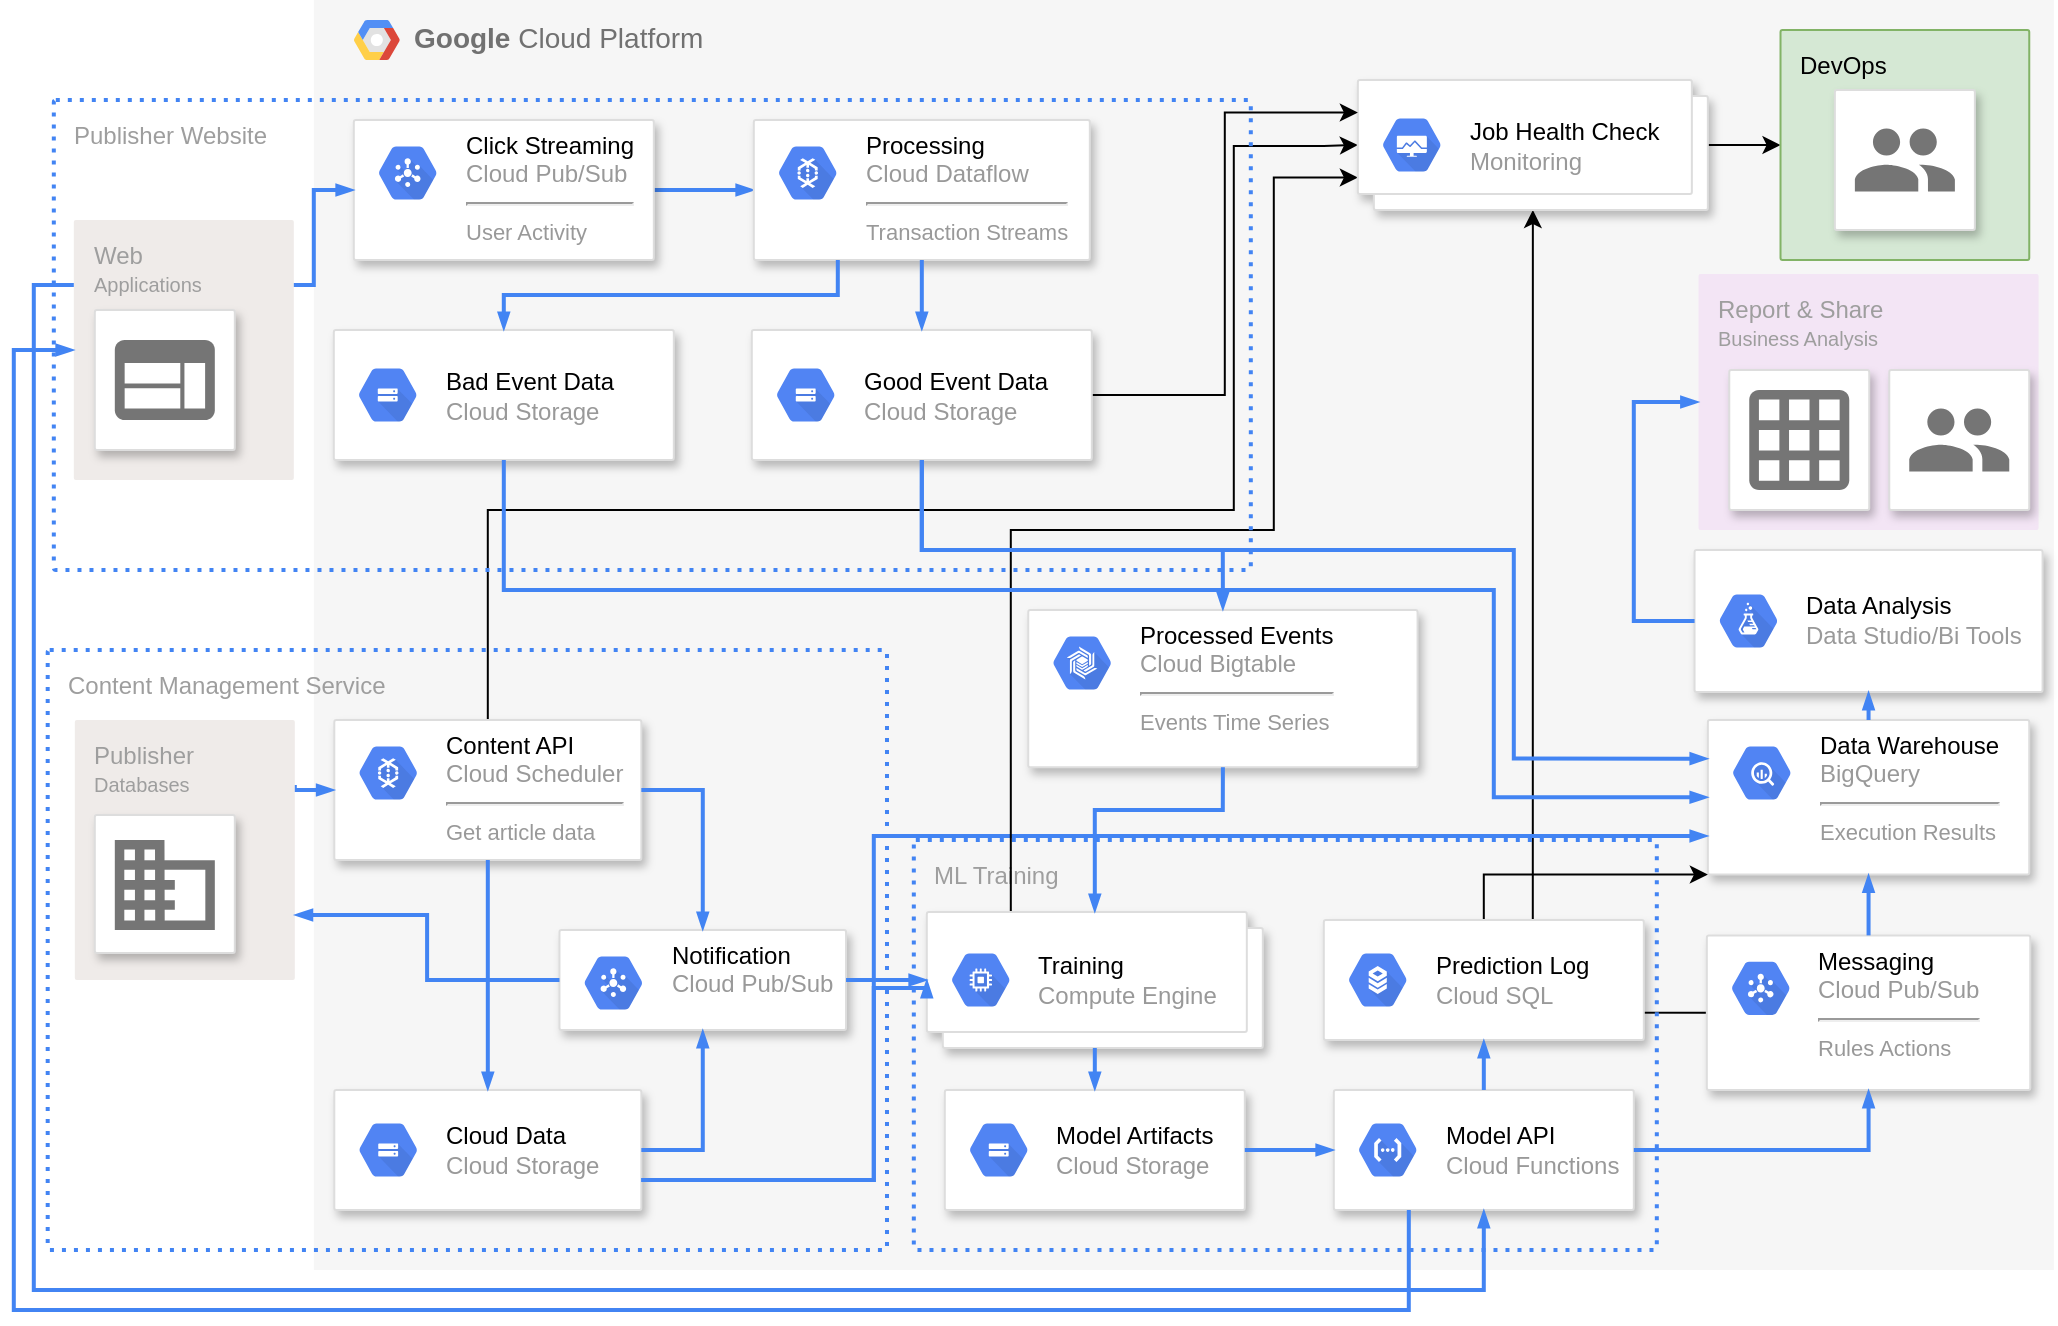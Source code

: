 <mxfile version="17.4.0" type="device"><diagram id="d1ab7348-05c3-a1e3-ca4d-12c340fd6b49" name="Page-1"><mxGraphModel dx="1193" dy="715" grid="1" gridSize="10" guides="1" tooltips="1" connect="1" arrows="1" fold="1" page="1" pageScale="1" pageWidth="1169" pageHeight="827" background="none" math="0" shadow="0"><root><mxCell id="0"/><mxCell id="1" parent="0"/><mxCell id="2" value="&lt;b&gt;Google &lt;/b&gt;Cloud Platform" style="fillColor=#F6F6F6;strokeColor=none;shadow=0;gradientColor=none;fontSize=14;align=left;spacing=10;fontColor=#717171;9E9E9E;verticalAlign=top;spacingTop=-4;fontStyle=0;spacingLeft=40;html=1;" parent="1" vertex="1"><mxGeometry x="224.91" y="100" width="870" height="635" as="geometry"/></mxCell><mxCell id="3" value="" style="shape=mxgraph.gcp2.google_cloud_platform;fillColor=#F6F6F6;strokeColor=none;shadow=0;gradientColor=none;" parent="2" vertex="1"><mxGeometry width="23" height="20" relative="1" as="geometry"><mxPoint x="20" y="10" as="offset"/></mxGeometry></mxCell><mxCell id="369" value="" style="strokeColor=#dddddd;fillColor=#ffffff;shadow=1;strokeWidth=1;rounded=1;absoluteArcSize=1;arcSize=2;fontSize=12;fontColor=#9E9E9E;align=center;html=1;" parent="2" vertex="1"><mxGeometry x="357.209" y="304.999" width="194.66" height="78.673" as="geometry"/></mxCell><mxCell id="370" value="&lt;font color=&quot;#000000&quot;&gt;Processed Events&lt;/font&gt;&lt;br&gt;Cloud Bigtable&lt;hr&gt;&lt;font style=&quot;font-size: 11px&quot;&gt;Events Time Series&lt;/font&gt;" style="dashed=0;connectable=0;html=1;fillColor=#5184F3;strokeColor=none;shape=mxgraph.gcp2.hexIcon;prIcon=cloud_bigtable;part=1;labelPosition=right;verticalLabelPosition=middle;align=left;verticalAlign=top;spacingLeft=5;fontColor=#999999;fontSize=12;spacingTop=-8;" parent="369" vertex="1"><mxGeometry width="44" height="39" relative="1" as="geometry"><mxPoint x="5" y="7" as="offset"/></mxGeometry></mxCell><mxCell id="QOru9yXWmsWSpmjQdE4l-506" style="edgeStyle=orthogonalEdgeStyle;rounded=0;orthogonalLoop=1;jettySize=auto;html=1;exitX=0;exitY=0.5;exitDx=0;exitDy=0;entryX=0.5;entryY=1;entryDx=0;entryDy=0;fontColor=#000000;" edge="1" parent="2" source="380" target="QOru9yXWmsWSpmjQdE4l-496"><mxGeometry relative="1" as="geometry"><Array as="points"><mxPoint x="609" y="506"/></Array></mxGeometry></mxCell><mxCell id="380" value="" style="strokeColor=#dddddd;fillColor=#ffffff;shadow=1;strokeWidth=1;rounded=1;absoluteArcSize=1;arcSize=2;fontSize=12;fontColor=#9E9E9E;align=center;html=1;" parent="2" vertex="1"><mxGeometry x="696.512" y="467.694" width="161.718" height="77.304" as="geometry"/></mxCell><mxCell id="381" value="&lt;font color=&quot;#000000&quot;&gt;Messaging&lt;/font&gt;&lt;br&gt;Cloud Pub/Sub&lt;hr&gt;&lt;font style=&quot;font-size: 11px&quot;&gt;Rules Actions&lt;/font&gt;" style="dashed=0;connectable=0;html=1;fillColor=#5184F3;strokeColor=none;shape=mxgraph.gcp2.hexIcon;prIcon=cloud_pubsub;part=1;labelPosition=right;verticalLabelPosition=middle;align=left;verticalAlign=top;spacingLeft=5;fontColor=#999999;fontSize=12;spacingTop=-8;" parent="380" vertex="1"><mxGeometry width="44" height="39" relative="1" as="geometry"><mxPoint x="5" y="7" as="offset"/></mxGeometry></mxCell><mxCell id="384" value="" style="strokeColor=#dddddd;fillColor=#ffffff;shadow=1;strokeWidth=1;rounded=1;absoluteArcSize=1;arcSize=2;fontSize=12;fontColor=#9E9E9E;align=center;html=1;" parent="2" vertex="1"><mxGeometry x="697.024" y="359.995" width="160.694" height="77.304" as="geometry"/></mxCell><mxCell id="385" value="&lt;font color=&quot;#000000&quot;&gt;Data Warehouse&lt;/font&gt;&lt;br&gt;BigQuery&lt;hr&gt;&lt;font style=&quot;font-size: 11px&quot;&gt;Execution Results&lt;/font&gt;" style="dashed=0;connectable=0;html=1;fillColor=#5184F3;strokeColor=none;shape=mxgraph.gcp2.hexIcon;prIcon=bigquery;part=1;labelPosition=right;verticalLabelPosition=middle;align=left;verticalAlign=top;spacingLeft=5;fontColor=#999999;fontSize=12;spacingTop=-8;" parent="384" vertex="1"><mxGeometry width="44" height="39" relative="1" as="geometry"><mxPoint x="5" y="7" as="offset"/></mxGeometry></mxCell><mxCell id="386" value="" style="strokeColor=#dddddd;fillColor=#ffffff;shadow=1;strokeWidth=1;rounded=1;absoluteArcSize=1;arcSize=2;fontSize=12;fontColor=#9E9E9E;align=center;html=1;" parent="2" vertex="1"><mxGeometry x="690.371" y="275.0" width="174" height="70.96" as="geometry"/></mxCell><mxCell id="387" value="&lt;font color=&quot;#000000&quot;&gt;Data Analysis&lt;/font&gt;&lt;br&gt;Data Studio/Bi Tools" style="dashed=0;connectable=0;html=1;fillColor=#5184F3;strokeColor=none;shape=mxgraph.gcp2.hexIcon;prIcon=cloud_datalab;part=1;labelPosition=right;verticalLabelPosition=middle;align=left;verticalAlign=middle;spacingLeft=5;fontColor=#999999;fontSize=12;" parent="386" vertex="1"><mxGeometry y="0.5" width="44" height="39" relative="1" as="geometry"><mxPoint x="5" y="-19.5" as="offset"/></mxGeometry></mxCell><mxCell id="355" value="Content Management Service" style="rounded=1;absoluteArcSize=1;arcSize=2;html=1;strokeColor=#4284F3;gradientColor=none;shadow=0;dashed=1;fontSize=12;fontColor=#9E9E9E;align=left;verticalAlign=top;spacing=10;spacingTop=-4;fillColor=none;dashPattern=1 2;strokeWidth=2;" parent="2" vertex="1"><mxGeometry x="-133.059" y="325" width="419.647" height="300" as="geometry"/></mxCell><mxCell id="QOru9yXWmsWSpmjQdE4l-500" style="edgeStyle=orthogonalEdgeStyle;rounded=0;orthogonalLoop=1;jettySize=auto;html=1;exitX=0.5;exitY=0;exitDx=0;exitDy=0;fontColor=#000000;entryX=0;entryY=0.5;entryDx=0;entryDy=0;" edge="1" parent="2" source="365" target="QOru9yXWmsWSpmjQdE4l-496"><mxGeometry relative="1" as="geometry"><mxPoint x="505" y="115" as="targetPoint"/><Array as="points"><mxPoint x="87" y="255"/><mxPoint x="460" y="255"/><mxPoint x="460" y="73"/><mxPoint x="505" y="73"/></Array></mxGeometry></mxCell><mxCell id="365" value="" style="strokeColor=#dddddd;fillColor=#ffffff;shadow=1;strokeWidth=1;rounded=1;absoluteArcSize=1;arcSize=2;fontSize=12;fontColor=#9E9E9E;align=center;html=1;" parent="2" vertex="1"><mxGeometry x="10.235" y="360" width="153.529" height="70" as="geometry"/></mxCell><mxCell id="366" value="&lt;font color=&quot;#000000&quot;&gt;Content API&lt;/font&gt;&lt;br&gt;Cloud Scheduler&lt;hr&gt;&lt;span style=&quot;font-size: 11px&quot;&gt;Get article data&lt;/span&gt;" style="dashed=0;connectable=0;html=1;fillColor=#5184F3;strokeColor=none;shape=mxgraph.gcp2.hexIcon;prIcon=cloud_dataflow;part=1;labelPosition=right;verticalLabelPosition=middle;align=left;verticalAlign=top;spacingLeft=5;fontColor=#999999;fontSize=12;spacingTop=-8;" parent="365" vertex="1"><mxGeometry width="44" height="39" relative="1" as="geometry"><mxPoint x="5" y="7" as="offset"/></mxGeometry></mxCell><mxCell id="367" value="" style="strokeColor=#dddddd;fillColor=#ffffff;shadow=1;strokeWidth=1;rounded=1;absoluteArcSize=1;arcSize=2;fontSize=12;fontColor=#9E9E9E;align=center;html=1;" parent="2" vertex="1"><mxGeometry x="10.235" y="545" width="153.529" height="60" as="geometry"/></mxCell><mxCell id="368" value="&lt;font color=&quot;#000000&quot;&gt;Cloud Data&lt;/font&gt;&lt;br&gt;Cloud Storage" style="dashed=0;connectable=0;html=1;fillColor=#5184F3;strokeColor=none;shape=mxgraph.gcp2.hexIcon;prIcon=cloud_storage;part=1;labelPosition=right;verticalLabelPosition=middle;align=left;verticalAlign=middle;spacingLeft=5;fontColor=#999999;fontSize=12;" parent="367" vertex="1"><mxGeometry y="0.5" width="44" height="39" relative="1" as="geometry"><mxPoint x="5" y="-19.5" as="offset"/></mxGeometry></mxCell><mxCell id="402" style="edgeStyle=orthogonalEdgeStyle;rounded=0;html=1;exitX=0.5;exitY=1;dashed=0;labelBackgroundColor=none;startArrow=none;startFill=0;startSize=4;endArrow=blockThin;endFill=1;endSize=4;strokeColor=#4284F3;strokeWidth=2;fontSize=12;exitDx=0;exitDy=0;entryX=0.5;entryY=0;entryDx=0;entryDy=0;" parent="2" source="365" target="367" edge="1"><mxGeometry relative="1" as="geometry"/></mxCell><mxCell id="QOru9yXWmsWSpmjQdE4l-462" value="" style="strokeColor=#dddddd;fillColor=#ffffff;shadow=1;strokeWidth=1;rounded=1;absoluteArcSize=1;arcSize=2;fontSize=12;fontColor=#9E9E9E;align=center;html=1;" vertex="1" parent="2"><mxGeometry x="122.824" y="465" width="143.294" height="50" as="geometry"/></mxCell><mxCell id="QOru9yXWmsWSpmjQdE4l-463" value="&lt;font color=&quot;#000000&quot;&gt;Notification&lt;/font&gt;&lt;br&gt;Cloud Pub/Sub" style="dashed=0;connectable=0;html=1;fillColor=#5184F3;strokeColor=none;shape=mxgraph.gcp2.hexIcon;prIcon=cloud_pubsub;part=1;labelPosition=right;verticalLabelPosition=middle;align=left;verticalAlign=top;spacingLeft=5;fontColor=#999999;fontSize=12;spacingTop=-8;" vertex="1" parent="QOru9yXWmsWSpmjQdE4l-462"><mxGeometry width="44" height="39" relative="1" as="geometry"><mxPoint x="5" y="7" as="offset"/></mxGeometry></mxCell><mxCell id="QOru9yXWmsWSpmjQdE4l-465" style="edgeStyle=orthogonalEdgeStyle;rounded=0;html=1;exitX=1;exitY=0.5;dashed=0;labelBackgroundColor=none;startArrow=none;startFill=0;startSize=4;endArrow=blockThin;endFill=1;endSize=4;strokeColor=#4284F3;strokeWidth=2;fontSize=12;exitDx=0;exitDy=0;entryX=0.5;entryY=0;entryDx=0;entryDy=0;" edge="1" parent="2" source="365" target="QOru9yXWmsWSpmjQdE4l-462"><mxGeometry relative="1" as="geometry"><mxPoint x="97.235" y="440" as="sourcePoint"/><mxPoint x="97.235" y="555" as="targetPoint"/></mxGeometry></mxCell><mxCell id="QOru9yXWmsWSpmjQdE4l-466" style="edgeStyle=orthogonalEdgeStyle;rounded=0;html=1;exitX=1;exitY=0.5;dashed=0;labelBackgroundColor=none;startArrow=none;startFill=0;startSize=4;endArrow=blockThin;endFill=1;endSize=4;strokeColor=#4284F3;strokeWidth=2;fontSize=12;exitDx=0;exitDy=0;entryX=0.5;entryY=1;entryDx=0;entryDy=0;" edge="1" parent="2" source="367" target="QOru9yXWmsWSpmjQdE4l-462"><mxGeometry relative="1" as="geometry"><mxPoint x="97.235" y="440" as="sourcePoint"/><mxPoint x="97.235" y="555" as="targetPoint"/></mxGeometry></mxCell><mxCell id="QOru9yXWmsWSpmjQdE4l-481" style="edgeStyle=orthogonalEdgeStyle;rounded=0;html=1;exitX=1;exitY=0.75;dashed=0;labelBackgroundColor=none;startArrow=none;startFill=0;startSize=4;endArrow=blockThin;endFill=1;endSize=4;strokeColor=#4284F3;strokeWidth=2;fontSize=12;exitDx=0;exitDy=0;entryX=0;entryY=0.75;entryDx=0;entryDy=0;" edge="1" parent="2" source="367" target="384"><mxGeometry relative="1" as="geometry"><mxPoint x="173.765" y="600" as="sourcePoint"/><mxPoint x="301.5" y="500" as="targetPoint"/><Array as="points"><mxPoint x="280" y="590"/><mxPoint x="280" y="418"/></Array></mxGeometry></mxCell><mxCell id="QOru9yXWmsWSpmjQdE4l-472" value="ML Training" style="rounded=1;absoluteArcSize=1;arcSize=2;html=1;strokeColor=#4284F3;gradientColor=none;shadow=0;dashed=1;fontSize=12;fontColor=#9E9E9E;align=left;verticalAlign=top;spacing=10;spacingTop=-4;fillColor=none;dashPattern=1 2;strokeWidth=2;" vertex="1" parent="2"><mxGeometry x="300" y="420" width="371.5" height="205" as="geometry"/></mxCell><mxCell id="QOru9yXWmsWSpmjQdE4l-501" style="edgeStyle=orthogonalEdgeStyle;rounded=0;orthogonalLoop=1;jettySize=auto;html=1;exitX=0.25;exitY=0;exitDx=0;exitDy=0;fontColor=#000000;entryX=0;entryY=0.75;entryDx=0;entryDy=0;" edge="1" parent="2" source="QOru9yXWmsWSpmjQdE4l-436" target="QOru9yXWmsWSpmjQdE4l-496"><mxGeometry relative="1" as="geometry"><Array as="points"><mxPoint x="348" y="265"/><mxPoint x="480" y="265"/><mxPoint x="480" y="89"/></Array></mxGeometry></mxCell><mxCell id="QOru9yXWmsWSpmjQdE4l-436" value="" style="shape=mxgraph.gcp2.doubleRect;strokeColor=#dddddd;fillColor=#ffffff;shadow=1;strokeWidth=1;fontSize=12;fontColor=#9E9E9E;align=center;html=1;" vertex="1" parent="2"><mxGeometry x="306.5" y="456" width="168" height="68" as="geometry"/></mxCell><mxCell id="QOru9yXWmsWSpmjQdE4l-437" value="&lt;font color=&quot;#000000&quot;&gt;Training&lt;/font&gt;&lt;br&gt;Compute Engine" style="dashed=0;connectable=0;html=1;fillColor=#5184F3;strokeColor=none;shape=mxgraph.gcp2.hexIcon;prIcon=compute_engine;part=1;labelPosition=right;verticalLabelPosition=middle;align=left;verticalAlign=middle;spacingLeft=5;fontColor=#999999;fontSize=12;" vertex="1" parent="QOru9yXWmsWSpmjQdE4l-436"><mxGeometry y="0.5" width="44" height="39" relative="1" as="geometry"><mxPoint x="5" y="-19.5" as="offset"/></mxGeometry></mxCell><mxCell id="QOru9yXWmsWSpmjQdE4l-507" style="edgeStyle=orthogonalEdgeStyle;rounded=0;orthogonalLoop=1;jettySize=auto;html=1;exitX=0.5;exitY=0;exitDx=0;exitDy=0;entryX=0;entryY=1;entryDx=0;entryDy=0;fontColor=#000000;" edge="1" parent="2" source="QOru9yXWmsWSpmjQdE4l-456" target="384"><mxGeometry relative="1" as="geometry"><Array as="points"><mxPoint x="585" y="437"/></Array></mxGeometry></mxCell><mxCell id="QOru9yXWmsWSpmjQdE4l-456" value="" style="strokeColor=#dddddd;shadow=1;strokeWidth=1;rounded=1;absoluteArcSize=1;arcSize=2;fontColor=#000000;" vertex="1" parent="2"><mxGeometry x="505" y="460" width="160" height="60" as="geometry"/></mxCell><mxCell id="QOru9yXWmsWSpmjQdE4l-457" value="&lt;font color=&quot;#000000&quot;&gt;Prediction Log&lt;/font&gt;&lt;br&gt;Cloud SQL" style="sketch=0;dashed=0;connectable=0;html=1;fillColor=#5184F3;strokeColor=none;shape=mxgraph.gcp2.hexIcon;prIcon=cloud_sql;part=1;labelPosition=right;verticalLabelPosition=middle;align=left;verticalAlign=middle;spacingLeft=5;fontColor=#999999;fontSize=12;" vertex="1" parent="QOru9yXWmsWSpmjQdE4l-456"><mxGeometry y="0.5" width="44" height="39" relative="1" as="geometry"><mxPoint x="5" y="-19.5" as="offset"/></mxGeometry></mxCell><mxCell id="QOru9yXWmsWSpmjQdE4l-438" value="" style="strokeColor=#dddddd;fillColor=#ffffff;shadow=1;strokeWidth=1;rounded=1;absoluteArcSize=1;arcSize=2;fontSize=12;fontColor=#9E9E9E;align=center;html=1;" vertex="1" parent="2"><mxGeometry x="315.5" y="545" width="150" height="60" as="geometry"/></mxCell><mxCell id="QOru9yXWmsWSpmjQdE4l-439" value="&lt;font color=&quot;#000000&quot;&gt;Model Artifacts&lt;/font&gt;&lt;br&gt;Cloud Storage" style="dashed=0;connectable=0;html=1;fillColor=#5184F3;strokeColor=none;shape=mxgraph.gcp2.hexIcon;prIcon=cloud_storage;part=1;labelPosition=right;verticalLabelPosition=middle;align=left;verticalAlign=middle;spacingLeft=5;fontColor=#999999;fontSize=12;" vertex="1" parent="QOru9yXWmsWSpmjQdE4l-438"><mxGeometry y="0.5" width="44" height="39" relative="1" as="geometry"><mxPoint x="5" y="-19.5" as="offset"/></mxGeometry></mxCell><mxCell id="QOru9yXWmsWSpmjQdE4l-447" value="" style="strokeColor=#dddddd;shadow=1;strokeWidth=1;rounded=1;absoluteArcSize=1;arcSize=2;fontColor=#000000;" vertex="1" parent="2"><mxGeometry x="510" y="545" width="150" height="60" as="geometry"/></mxCell><mxCell id="QOru9yXWmsWSpmjQdE4l-448" value="&lt;font color=&quot;#000000&quot;&gt;Model API&lt;/font&gt;&lt;br&gt;Cloud Functions" style="sketch=0;dashed=0;connectable=0;html=1;fillColor=#5184F3;strokeColor=none;shape=mxgraph.gcp2.hexIcon;prIcon=cloud_functions;part=1;labelPosition=right;verticalLabelPosition=middle;align=left;verticalAlign=middle;spacingLeft=5;fontColor=#999999;fontSize=12;" vertex="1" parent="QOru9yXWmsWSpmjQdE4l-447"><mxGeometry y="0.5" width="44" height="39" relative="1" as="geometry"><mxPoint x="5" y="-19.5" as="offset"/></mxGeometry></mxCell><mxCell id="QOru9yXWmsWSpmjQdE4l-460" style="edgeStyle=orthogonalEdgeStyle;rounded=0;html=1;dashed=0;labelBackgroundColor=none;startArrow=none;startFill=0;startSize=4;endArrow=blockThin;endFill=1;endSize=4;strokeColor=#4284F3;strokeWidth=2;fontSize=12;entryX=0.5;entryY=0;entryDx=0;entryDy=0;exitX=0.5;exitY=1;exitDx=0;exitDy=0;" edge="1" parent="2" source="369" target="QOru9yXWmsWSpmjQdE4l-436"><mxGeometry relative="1" as="geometry"><mxPoint x="530" y="745" as="sourcePoint"/><mxPoint x="385.5" y="555" as="targetPoint"/><Array as="points"><mxPoint x="444" y="405"/><mxPoint x="376" y="405"/></Array></mxGeometry></mxCell><mxCell id="QOru9yXWmsWSpmjQdE4l-467" style="edgeStyle=orthogonalEdgeStyle;rounded=0;html=1;exitX=1;exitY=0.75;dashed=0;labelBackgroundColor=none;startArrow=none;startFill=0;startSize=4;endArrow=blockThin;endFill=1;endSize=4;strokeColor=#4284F3;strokeWidth=2;fontSize=12;exitDx=0;exitDy=0;entryX=0;entryY=0.5;entryDx=0;entryDy=0;" edge="1" parent="2" source="367" target="QOru9yXWmsWSpmjQdE4l-436"><mxGeometry relative="1" as="geometry"><mxPoint x="170" y="585" as="sourcePoint"/><mxPoint x="200" y="525" as="targetPoint"/><Array as="points"><mxPoint x="280" y="590"/><mxPoint x="280" y="494"/><mxPoint x="307" y="494"/></Array></mxGeometry></mxCell><mxCell id="QOru9yXWmsWSpmjQdE4l-468" style="edgeStyle=orthogonalEdgeStyle;rounded=0;html=1;exitX=1;exitY=0.5;dashed=0;labelBackgroundColor=none;startArrow=none;startFill=0;startSize=4;endArrow=blockThin;endFill=1;endSize=4;strokeColor=#4284F3;strokeWidth=2;fontSize=12;exitDx=0;exitDy=0;entryX=0;entryY=0.5;entryDx=0;entryDy=0;" edge="1" parent="2" source="QOru9yXWmsWSpmjQdE4l-462" target="QOru9yXWmsWSpmjQdE4l-436"><mxGeometry relative="1" as="geometry"><mxPoint x="170" y="585" as="sourcePoint"/><mxPoint x="200" y="525" as="targetPoint"/></mxGeometry></mxCell><mxCell id="QOru9yXWmsWSpmjQdE4l-441" style="edgeStyle=orthogonalEdgeStyle;rounded=0;html=1;dashed=0;labelBackgroundColor=none;startArrow=none;startFill=0;startSize=4;endArrow=blockThin;endFill=1;endSize=4;strokeColor=#4284F3;strokeWidth=2;fontSize=12;exitX=0.5;exitY=1;exitDx=0;exitDy=0;entryX=0.5;entryY=0;entryDx=0;entryDy=0;" edge="1" parent="2" source="QOru9yXWmsWSpmjQdE4l-436" target="QOru9yXWmsWSpmjQdE4l-438"><mxGeometry relative="1" as="geometry"><mxPoint x="314" y="140" as="sourcePoint"/><mxPoint x="314" y="175" as="targetPoint"/></mxGeometry></mxCell><mxCell id="QOru9yXWmsWSpmjQdE4l-444" style="edgeStyle=orthogonalEdgeStyle;rounded=0;html=1;exitX=1;exitY=0.5;dashed=0;labelBackgroundColor=none;startArrow=none;startFill=0;startSize=4;endArrow=blockThin;endFill=1;endSize=4;strokeColor=#4284F3;strokeWidth=2;fontSize=12;exitDx=0;exitDy=0;entryX=0;entryY=0.5;entryDx=0;entryDy=0;" edge="1" parent="2" source="QOru9yXWmsWSpmjQdE4l-438" target="QOru9yXWmsWSpmjQdE4l-447"><mxGeometry relative="1" as="geometry"><mxPoint x="105" y="440" as="sourcePoint"/><mxPoint x="510" y="575" as="targetPoint"/></mxGeometry></mxCell><mxCell id="QOru9yXWmsWSpmjQdE4l-458" style="edgeStyle=orthogonalEdgeStyle;rounded=0;html=1;exitX=0.5;exitY=0;dashed=0;labelBackgroundColor=none;startArrow=none;startFill=0;startSize=4;endArrow=blockThin;endFill=1;endSize=4;strokeColor=#4284F3;strokeWidth=2;fontSize=12;exitDx=0;exitDy=0;entryX=0.5;entryY=1;entryDx=0;entryDy=0;" edge="1" parent="2" source="QOru9yXWmsWSpmjQdE4l-447" target="QOru9yXWmsWSpmjQdE4l-456"><mxGeometry relative="1" as="geometry"><mxPoint x="460.5" y="585" as="sourcePoint"/><mxPoint x="500" y="585" as="targetPoint"/></mxGeometry></mxCell><mxCell id="QOru9yXWmsWSpmjQdE4l-482" style="edgeStyle=orthogonalEdgeStyle;rounded=0;html=1;dashed=0;labelBackgroundColor=none;startArrow=none;startFill=0;startSize=4;endArrow=blockThin;endFill=1;endSize=4;strokeColor=#4284F3;strokeWidth=2;fontSize=12;entryX=0.5;entryY=1;entryDx=0;entryDy=0;exitX=1;exitY=0.5;exitDx=0;exitDy=0;" edge="1" parent="2" source="QOru9yXWmsWSpmjQdE4l-447" target="380"><mxGeometry relative="1" as="geometry"><mxPoint x="460" y="675" as="sourcePoint"/><mxPoint x="204.471" y="525" as="targetPoint"/></mxGeometry></mxCell><mxCell id="QOru9yXWmsWSpmjQdE4l-483" style="edgeStyle=orthogonalEdgeStyle;rounded=0;html=1;dashed=0;labelBackgroundColor=none;startArrow=none;startFill=0;startSize=4;endArrow=blockThin;endFill=1;endSize=4;strokeColor=#4284F3;strokeWidth=2;fontSize=12;entryX=0.5;entryY=1;entryDx=0;entryDy=0;exitX=0.5;exitY=0;exitDx=0;exitDy=0;" edge="1" parent="2" source="380" target="384"><mxGeometry relative="1" as="geometry"><mxPoint x="670" y="585" as="sourcePoint"/><mxPoint x="787.882" y="554.998" as="targetPoint"/></mxGeometry></mxCell><mxCell id="QOru9yXWmsWSpmjQdE4l-485" style="edgeStyle=orthogonalEdgeStyle;rounded=0;html=1;dashed=0;labelBackgroundColor=none;startArrow=none;startFill=0;startSize=4;endArrow=blockThin;endFill=1;endSize=4;strokeColor=#4284F3;strokeWidth=2;fontSize=12;exitX=0.5;exitY=0;exitDx=0;exitDy=0;entryX=0.5;entryY=1;entryDx=0;entryDy=0;" edge="1" parent="2" source="384" target="386"><mxGeometry relative="1" as="geometry"><mxPoint x="314" y="140" as="sourcePoint"/><mxPoint x="770" y="-15" as="targetPoint"/><Array as="points"/></mxGeometry></mxCell><mxCell id="QOru9yXWmsWSpmjQdE4l-503" style="edgeStyle=orthogonalEdgeStyle;rounded=0;orthogonalLoop=1;jettySize=auto;html=1;exitX=1;exitY=0.5;exitDx=0;exitDy=0;entryX=0;entryY=0.5;entryDx=0;entryDy=0;fontColor=#000000;" edge="1" parent="2" source="QOru9yXWmsWSpmjQdE4l-496" target="QOru9yXWmsWSpmjQdE4l-473"><mxGeometry relative="1" as="geometry"/></mxCell><mxCell id="QOru9yXWmsWSpmjQdE4l-496" value="" style="shape=mxgraph.gcp2.doubleRect;strokeColor=#dddddd;shadow=1;strokeWidth=1;fontColor=#000000;" vertex="1" parent="2"><mxGeometry x="522.02" y="40" width="175" height="65" as="geometry"/></mxCell><mxCell id="QOru9yXWmsWSpmjQdE4l-497" value="&lt;font color=&quot;#000000&quot;&gt;Job Health Check&lt;/font&gt;&lt;br&gt;Monitoring" style="sketch=0;dashed=0;connectable=0;html=1;fillColor=#5184F3;strokeColor=none;shape=mxgraph.gcp2.hexIcon;prIcon=cloud_deployment_manager;part=1;labelPosition=right;verticalLabelPosition=middle;align=left;verticalAlign=middle;spacingLeft=5;fontColor=#999999;fontSize=12;" vertex="1" parent="QOru9yXWmsWSpmjQdE4l-496"><mxGeometry y="0.5" width="44" height="39" relative="1" as="geometry"><mxPoint x="5" y="-19.5" as="offset"/></mxGeometry></mxCell><mxCell id="QOru9yXWmsWSpmjQdE4l-473" value="DevOps" style="rounded=1;absoluteArcSize=1;arcSize=2;html=1;strokeColor=#82b366;shadow=0;dashed=0;fontSize=12;align=left;verticalAlign=top;spacing=10;spacingTop=-4;fillColor=#d5e8d4;" vertex="1" parent="2"><mxGeometry x="733.35" y="15" width="124.37" height="115" as="geometry"/></mxCell><mxCell id="QOru9yXWmsWSpmjQdE4l-476" value="" style="strokeColor=#dddddd;fillColor=#ffffff;shadow=1;strokeWidth=1;rounded=1;absoluteArcSize=1;arcSize=2;labelPosition=center;verticalLabelPosition=middle;align=center;verticalAlign=bottom;spacingLeft=0;fontColor=#999999;fontSize=12;whiteSpace=wrap;spacingBottom=2;html=1;" vertex="1" parent="2"><mxGeometry x="760.53" y="45" width="70" height="70" as="geometry"/></mxCell><mxCell id="QOru9yXWmsWSpmjQdE4l-477" value="" style="dashed=0;connectable=0;html=1;fillColor=#757575;strokeColor=none;shape=mxgraph.gcp2.users;part=1;" vertex="1" parent="QOru9yXWmsWSpmjQdE4l-476"><mxGeometry x="0.5" width="50" height="31.5" relative="1" as="geometry"><mxPoint x="-25" y="19.25" as="offset"/></mxGeometry></mxCell><mxCell id="391" value="Report &amp;amp; Share&lt;br&gt;&lt;font style=&quot;font-size: 10px&quot;&gt;Business Analysis&lt;/font&gt;&lt;br&gt;" style="rounded=1;absoluteArcSize=1;arcSize=2;html=1;strokeColor=none;gradientColor=none;shadow=0;dashed=0;fontSize=12;fontColor=#9E9E9E;align=left;verticalAlign=top;spacing=10;spacingTop=-4;fillColor=#F3E5F5;" parent="2" vertex="1"><mxGeometry x="692.37" y="137.0" width="170" height="128" as="geometry"/></mxCell><mxCell id="QOru9yXWmsWSpmjQdE4l-487" style="edgeStyle=orthogonalEdgeStyle;rounded=0;html=1;dashed=0;labelBackgroundColor=none;startArrow=none;startFill=0;startSize=4;endArrow=blockThin;endFill=1;endSize=4;strokeColor=#4284F3;strokeWidth=2;fontSize=12;entryX=0;entryY=0.5;entryDx=0;entryDy=0;exitX=0;exitY=0.5;exitDx=0;exitDy=0;" edge="1" parent="2" source="386" target="391"><mxGeometry relative="1" as="geometry"><mxPoint x="670" y="585" as="sourcePoint"/><mxPoint x="787.371" y="554.998" as="targetPoint"/><Array as="points"><mxPoint x="660" y="310"/><mxPoint x="660" y="201"/></Array></mxGeometry></mxCell><mxCell id="392" value="" style="strokeColor=#dddddd;fillColor=#ffffff;shadow=1;strokeWidth=1;rounded=1;absoluteArcSize=1;arcSize=2;labelPosition=center;verticalLabelPosition=middle;align=center;verticalAlign=bottom;spacingLeft=0;fontColor=#999999;fontSize=12;whiteSpace=wrap;spacingBottom=2;html=1;" parent="2" vertex="1"><mxGeometry x="707.72" y="185" width="70" height="70" as="geometry"/></mxCell><mxCell id="393" value="" style="dashed=0;connectable=0;html=1;fillColor=#757575;strokeColor=none;shape=mxgraph.gcp2.report;part=1;" parent="392" vertex="1"><mxGeometry x="0.5" width="50" height="50" relative="1" as="geometry"><mxPoint x="-25" y="10" as="offset"/></mxGeometry></mxCell><mxCell id="394" value="" style="strokeColor=#dddddd;fillColor=#ffffff;shadow=1;strokeWidth=1;rounded=1;absoluteArcSize=1;arcSize=2;labelPosition=center;verticalLabelPosition=middle;align=center;verticalAlign=bottom;spacingLeft=0;fontColor=#999999;fontSize=12;whiteSpace=wrap;spacingBottom=2;html=1;" parent="2" vertex="1"><mxGeometry x="787.72" y="185" width="70" height="70" as="geometry"/></mxCell><mxCell id="395" value="" style="dashed=0;connectable=0;html=1;fillColor=#757575;strokeColor=none;shape=mxgraph.gcp2.users;part=1;" parent="394" vertex="1"><mxGeometry x="0.5" width="50" height="31.5" relative="1" as="geometry"><mxPoint x="-25" y="19.25" as="offset"/></mxGeometry></mxCell><mxCell id="341" value="Publisher Website" style="rounded=1;absoluteArcSize=1;arcSize=2;html=1;strokeColor=#4284F3;gradientColor=none;shadow=0;dashed=1;fontSize=12;fontColor=#9E9E9E;align=left;verticalAlign=top;spacing=10;spacingTop=-4;fillColor=none;dashPattern=1 2;strokeWidth=2;" parent="1" vertex="1"><mxGeometry x="94.91" y="150" width="598.5" height="235" as="geometry"/></mxCell><mxCell id="340" value="Web&lt;br&gt;&lt;font style=&quot;font-size: 10px&quot;&gt;Applications&lt;/font&gt;" style="rounded=1;absoluteArcSize=1;arcSize=2;html=1;strokeColor=none;gradientColor=none;shadow=0;dashed=0;fontSize=12;fontColor=#9E9E9E;align=left;verticalAlign=top;spacing=10;spacingTop=-4;fillColor=#EFEBE9;" parent="1" vertex="1"><mxGeometry x="104.91" y="210" width="110" height="130" as="geometry"/></mxCell><mxCell id="338" value="" style="strokeColor=#dddddd;fillColor=#ffffff;shadow=1;strokeWidth=1;rounded=1;absoluteArcSize=1;arcSize=2;labelPosition=center;verticalLabelPosition=middle;align=center;verticalAlign=bottom;spacingLeft=0;fontColor=#999999;fontSize=12;whiteSpace=wrap;spacingBottom=2;html=1;" parent="1" vertex="1"><mxGeometry x="115.41" y="255" width="70" height="70" as="geometry"/></mxCell><mxCell id="339" value="" style="dashed=0;connectable=0;html=1;fillColor=#757575;strokeColor=none;shape=mxgraph.gcp2.application;part=1;" parent="338" vertex="1"><mxGeometry x="0.5" width="50" height="40" relative="1" as="geometry"><mxPoint x="-25" y="15" as="offset"/></mxGeometry></mxCell><mxCell id="401" style="edgeStyle=orthogonalEdgeStyle;rounded=0;html=1;dashed=0;labelBackgroundColor=none;startArrow=none;startFill=0;startSize=4;endArrow=blockThin;endFill=1;endSize=4;strokeColor=#4284F3;strokeWidth=2;fontSize=12;exitX=1;exitY=0.25;exitDx=0;exitDy=0;" parent="1" source="356" target="365" edge="1"><mxGeometry relative="1" as="geometry"><Array as="points"><mxPoint x="215.91" y="495"/></Array></mxGeometry></mxCell><mxCell id="356" value="Publisher&lt;br&gt;&lt;font style=&quot;font-size: 10px&quot;&gt;Databases&lt;/font&gt;" style="rounded=1;absoluteArcSize=1;arcSize=2;html=1;strokeColor=none;gradientColor=none;shadow=0;dashed=0;fontSize=12;fontColor=#9E9E9E;align=left;verticalAlign=top;spacing=10;spacingTop=-4;fillColor=#EFEBE9;" parent="1" vertex="1"><mxGeometry x="105.41" y="460" width="110" height="130" as="geometry"/></mxCell><mxCell id="357" value="" style="strokeColor=#dddddd;fillColor=#ffffff;shadow=1;strokeWidth=1;rounded=1;absoluteArcSize=1;arcSize=2;labelPosition=center;verticalLabelPosition=middle;align=center;verticalAlign=bottom;spacingLeft=0;fontColor=#999999;fontSize=12;whiteSpace=wrap;spacingBottom=2;html=1;" parent="1" vertex="1"><mxGeometry x="115.41" y="507.5" width="70" height="69" as="geometry"/></mxCell><mxCell id="358" value="" style="dashed=0;connectable=0;html=1;fillColor=#757575;strokeColor=none;shape=mxgraph.gcp2.database;part=1;" parent="357" vertex="1"><mxGeometry x="0.5" width="50" height="45" relative="1" as="geometry"><mxPoint x="-25" y="12.5" as="offset"/></mxGeometry></mxCell><mxCell id="399" style="edgeStyle=orthogonalEdgeStyle;rounded=0;html=1;dashed=0;labelBackgroundColor=none;startArrow=none;startFill=0;startSize=4;endArrow=blockThin;endFill=1;endSize=4;strokeColor=#4284F3;strokeWidth=2;fontSize=12;" parent="1" source="361" target="363" edge="1"><mxGeometry relative="1" as="geometry"/></mxCell><mxCell id="361" value="" style="strokeColor=#dddddd;fillColor=#ffffff;shadow=1;strokeWidth=1;rounded=1;absoluteArcSize=1;arcSize=2;fontSize=12;fontColor=#9E9E9E;align=center;html=1;" parent="1" vertex="1"><mxGeometry x="244.91" y="160" width="150" height="70" as="geometry"/></mxCell><mxCell id="362" value="&lt;font color=&quot;#000000&quot;&gt;Click Streaming&lt;/font&gt;&lt;br&gt;Cloud Pub/Sub&lt;hr&gt;&lt;span style=&quot;font-size: 11px&quot;&gt;User Activity&lt;/span&gt;" style="dashed=0;connectable=0;html=1;fillColor=#5184F3;strokeColor=none;shape=mxgraph.gcp2.hexIcon;prIcon=cloud_pubsub;part=1;labelPosition=right;verticalLabelPosition=middle;align=left;verticalAlign=top;spacingLeft=5;fontColor=#999999;fontSize=12;spacingTop=-8;" parent="361" vertex="1"><mxGeometry width="44" height="39" relative="1" as="geometry"><mxPoint x="5" y="7" as="offset"/></mxGeometry></mxCell><mxCell id="363" value="" style="strokeColor=#dddddd;fillColor=#ffffff;shadow=1;strokeWidth=1;rounded=1;absoluteArcSize=1;arcSize=2;fontSize=12;fontColor=#9E9E9E;align=center;html=1;" parent="1" vertex="1"><mxGeometry x="444.91" y="160" width="168" height="70" as="geometry"/></mxCell><mxCell id="364" value="&lt;font color=&quot;#000000&quot;&gt;Processing&lt;/font&gt;&lt;br&gt;Cloud Dataflow&lt;hr&gt;&lt;font style=&quot;font-size: 11px&quot;&gt;Transaction Streams&lt;/font&gt;" style="dashed=0;connectable=0;html=1;fillColor=#5184F3;strokeColor=none;shape=mxgraph.gcp2.hexIcon;prIcon=cloud_dataflow;part=1;labelPosition=right;verticalLabelPosition=middle;align=left;verticalAlign=top;spacingLeft=5;fontColor=#999999;fontSize=12;spacingTop=-8;" parent="363" vertex="1"><mxGeometry width="44" height="39" relative="1" as="geometry"><mxPoint x="5" y="7" as="offset"/></mxGeometry></mxCell><mxCell id="QOru9yXWmsWSpmjQdE4l-422" style="edgeStyle=orthogonalEdgeStyle;rounded=0;html=1;dashed=0;labelBackgroundColor=none;startArrow=none;startFill=0;startSize=4;endArrow=blockThin;endFill=1;endSize=4;strokeColor=#4284F3;strokeWidth=2;fontSize=12;exitX=1;exitY=0.25;exitDx=0;exitDy=0;entryX=0;entryY=0.5;entryDx=0;entryDy=0;" edge="1" parent="1" source="340" target="361"><mxGeometry relative="1" as="geometry"><Array as="points"><mxPoint x="224.91" y="243"/><mxPoint x="224.91" y="195"/></Array><mxPoint x="174.91" y="385" as="sourcePoint"/><mxPoint x="247.91" y="413" as="targetPoint"/></mxGeometry></mxCell><mxCell id="QOru9yXWmsWSpmjQdE4l-498" style="edgeStyle=orthogonalEdgeStyle;rounded=0;orthogonalLoop=1;jettySize=auto;html=1;exitX=1;exitY=0.5;exitDx=0;exitDy=0;entryX=0;entryY=0.25;entryDx=0;entryDy=0;fontColor=#000000;" edge="1" parent="1" source="QOru9yXWmsWSpmjQdE4l-423" target="QOru9yXWmsWSpmjQdE4l-496"><mxGeometry relative="1" as="geometry"/></mxCell><mxCell id="QOru9yXWmsWSpmjQdE4l-423" value="" style="strokeColor=#dddddd;fillColor=#ffffff;shadow=1;strokeWidth=1;rounded=1;absoluteArcSize=1;arcSize=2;fontSize=12;fontColor=#9E9E9E;align=center;html=1;" vertex="1" parent="1"><mxGeometry x="443.91" y="265" width="170" height="65" as="geometry"/></mxCell><mxCell id="QOru9yXWmsWSpmjQdE4l-424" value="&lt;font color=&quot;#000000&quot;&gt;Good Event Data&lt;/font&gt;&lt;br&gt;Cloud Storage" style="dashed=0;connectable=0;html=1;fillColor=#5184F3;strokeColor=none;shape=mxgraph.gcp2.hexIcon;prIcon=cloud_storage;part=1;labelPosition=right;verticalLabelPosition=middle;align=left;verticalAlign=middle;spacingLeft=5;fontColor=#999999;fontSize=12;" vertex="1" parent="QOru9yXWmsWSpmjQdE4l-423"><mxGeometry y="0.5" width="44" height="39" relative="1" as="geometry"><mxPoint x="5" y="-19.5" as="offset"/></mxGeometry></mxCell><mxCell id="QOru9yXWmsWSpmjQdE4l-425" value="" style="strokeColor=#dddddd;fillColor=#ffffff;shadow=1;strokeWidth=1;rounded=1;absoluteArcSize=1;arcSize=2;fontSize=12;fontColor=#9E9E9E;align=center;html=1;" vertex="1" parent="1"><mxGeometry x="234.91" y="265" width="170" height="65" as="geometry"/></mxCell><mxCell id="QOru9yXWmsWSpmjQdE4l-426" value="&lt;font color=&quot;#000000&quot;&gt;Bad Event Data&lt;/font&gt;&lt;br&gt;Cloud Storage" style="dashed=0;connectable=0;html=1;fillColor=#5184F3;strokeColor=none;shape=mxgraph.gcp2.hexIcon;prIcon=cloud_storage;part=1;labelPosition=right;verticalLabelPosition=middle;align=left;verticalAlign=middle;spacingLeft=5;fontColor=#999999;fontSize=12;" vertex="1" parent="QOru9yXWmsWSpmjQdE4l-425"><mxGeometry y="0.5" width="44" height="39" relative="1" as="geometry"><mxPoint x="5" y="-19.5" as="offset"/></mxGeometry></mxCell><mxCell id="QOru9yXWmsWSpmjQdE4l-429" style="edgeStyle=orthogonalEdgeStyle;rounded=0;html=1;dashed=0;labelBackgroundColor=none;startArrow=none;startFill=0;startSize=4;endArrow=blockThin;endFill=1;endSize=4;strokeColor=#4284F3;strokeWidth=2;fontSize=12;exitX=0.25;exitY=1;exitDx=0;exitDy=0;entryX=0.5;entryY=0;entryDx=0;entryDy=0;" edge="1" parent="1" source="363" target="QOru9yXWmsWSpmjQdE4l-425"><mxGeometry relative="1" as="geometry"><mxPoint x="404.91" y="205" as="sourcePoint"/><mxPoint x="454.91" y="205" as="targetPoint"/></mxGeometry></mxCell><mxCell id="QOru9yXWmsWSpmjQdE4l-430" style="edgeStyle=orthogonalEdgeStyle;rounded=0;html=1;dashed=0;labelBackgroundColor=none;startArrow=none;startFill=0;startSize=4;endArrow=blockThin;endFill=1;endSize=4;strokeColor=#4284F3;strokeWidth=2;fontSize=12;exitX=0.5;exitY=1;exitDx=0;exitDy=0;entryX=0.5;entryY=0;entryDx=0;entryDy=0;" edge="1" parent="1" source="363" target="QOru9yXWmsWSpmjQdE4l-423"><mxGeometry relative="1" as="geometry"><mxPoint x="414.91" y="215" as="sourcePoint"/><mxPoint x="464.91" y="215" as="targetPoint"/></mxGeometry></mxCell><mxCell id="QOru9yXWmsWSpmjQdE4l-432" style="edgeStyle=orthogonalEdgeStyle;rounded=0;html=1;dashed=0;labelBackgroundColor=none;startArrow=none;startFill=0;startSize=4;endArrow=blockThin;endFill=1;endSize=4;strokeColor=#4284F3;strokeWidth=2;fontSize=12;exitX=0.5;exitY=1;exitDx=0;exitDy=0;entryX=0.5;entryY=0;entryDx=0;entryDy=0;" edge="1" parent="1" source="QOru9yXWmsWSpmjQdE4l-423" target="369"><mxGeometry relative="1" as="geometry"><mxPoint x="404.91" y="205" as="sourcePoint"/><mxPoint x="454.91" y="205" as="targetPoint"/><Array as="points"><mxPoint x="528.91" y="375"/><mxPoint x="679.91" y="375"/></Array></mxGeometry></mxCell><mxCell id="QOru9yXWmsWSpmjQdE4l-450" style="edgeStyle=orthogonalEdgeStyle;rounded=0;html=1;exitX=0;exitY=0.25;dashed=0;labelBackgroundColor=none;startArrow=none;startFill=0;startSize=4;endArrow=blockThin;endFill=1;endSize=4;strokeColor=#4284F3;strokeWidth=2;fontSize=12;exitDx=0;exitDy=0;entryX=0.5;entryY=1;entryDx=0;entryDy=0;" edge="1" parent="1" source="340" target="QOru9yXWmsWSpmjQdE4l-447"><mxGeometry relative="1" as="geometry"><mxPoint x="685.41" y="685" as="sourcePoint"/><mxPoint x="724.91" y="685" as="targetPoint"/><Array as="points"><mxPoint x="84.91" y="243"/><mxPoint x="84.91" y="745"/><mxPoint x="809.91" y="745"/></Array></mxGeometry></mxCell><mxCell id="QOru9yXWmsWSpmjQdE4l-451" style="edgeStyle=orthogonalEdgeStyle;rounded=0;html=1;exitX=0.25;exitY=1;dashed=0;labelBackgroundColor=none;startArrow=none;startFill=0;startSize=4;endArrow=blockThin;endFill=1;endSize=4;strokeColor=#4284F3;strokeWidth=2;fontSize=12;exitDx=0;exitDy=0;entryX=0;entryY=0.5;entryDx=0;entryDy=0;" edge="1" parent="1" source="QOru9yXWmsWSpmjQdE4l-447" target="340"><mxGeometry relative="1" as="geometry"><mxPoint x="695.41" y="695" as="sourcePoint"/><mxPoint x="734.91" y="695" as="targetPoint"/><Array as="points"><mxPoint x="772.91" y="755"/><mxPoint x="74.91" y="755"/><mxPoint x="74.91" y="275"/></Array></mxGeometry></mxCell><mxCell id="QOru9yXWmsWSpmjQdE4l-471" style="edgeStyle=orthogonalEdgeStyle;rounded=0;html=1;exitX=0;exitY=0.5;dashed=0;labelBackgroundColor=none;startArrow=none;startFill=0;startSize=4;endArrow=blockThin;endFill=1;endSize=4;strokeColor=#4284F3;strokeWidth=2;fontSize=12;exitDx=0;exitDy=0;entryX=1;entryY=0.75;entryDx=0;entryDy=0;" edge="1" parent="1" source="QOru9yXWmsWSpmjQdE4l-462" target="356"><mxGeometry relative="1" as="geometry"><mxPoint x="319.91" y="540" as="sourcePoint"/><mxPoint x="319.91" y="655" as="targetPoint"/></mxGeometry></mxCell><mxCell id="QOru9yXWmsWSpmjQdE4l-479" style="edgeStyle=orthogonalEdgeStyle;rounded=0;html=1;dashed=0;labelBackgroundColor=none;startArrow=none;startFill=0;startSize=4;endArrow=blockThin;endFill=1;endSize=4;strokeColor=#4284F3;strokeWidth=2;fontSize=12;exitX=0.5;exitY=1;exitDx=0;exitDy=0;entryX=0;entryY=0.25;entryDx=0;entryDy=0;" edge="1" parent="1" source="QOru9yXWmsWSpmjQdE4l-423" target="384"><mxGeometry relative="1" as="geometry"><mxPoint x="538.91" y="340" as="sourcePoint"/><mxPoint x="689.45" y="414.999" as="targetPoint"/><Array as="points"><mxPoint x="528.91" y="375"/><mxPoint x="824.91" y="375"/><mxPoint x="824.91" y="479"/></Array></mxGeometry></mxCell><mxCell id="QOru9yXWmsWSpmjQdE4l-486" style="edgeStyle=orthogonalEdgeStyle;rounded=0;html=1;dashed=0;labelBackgroundColor=none;startArrow=none;startFill=0;startSize=4;endArrow=blockThin;endFill=1;endSize=4;strokeColor=#4284F3;strokeWidth=2;fontSize=12;exitX=0.5;exitY=1;exitDx=0;exitDy=0;entryX=0;entryY=0.5;entryDx=0;entryDy=0;" edge="1" parent="1" source="QOru9yXWmsWSpmjQdE4l-425" target="384"><mxGeometry relative="1" as="geometry"><mxPoint x="538.91" y="340" as="sourcePoint"/><mxPoint x="1174.91" y="535" as="targetPoint"/><Array as="points"><mxPoint x="319.91" y="395"/><mxPoint x="814.91" y="395"/><mxPoint x="814.91" y="499"/></Array></mxGeometry></mxCell></root></mxGraphModel></diagram></mxfile>